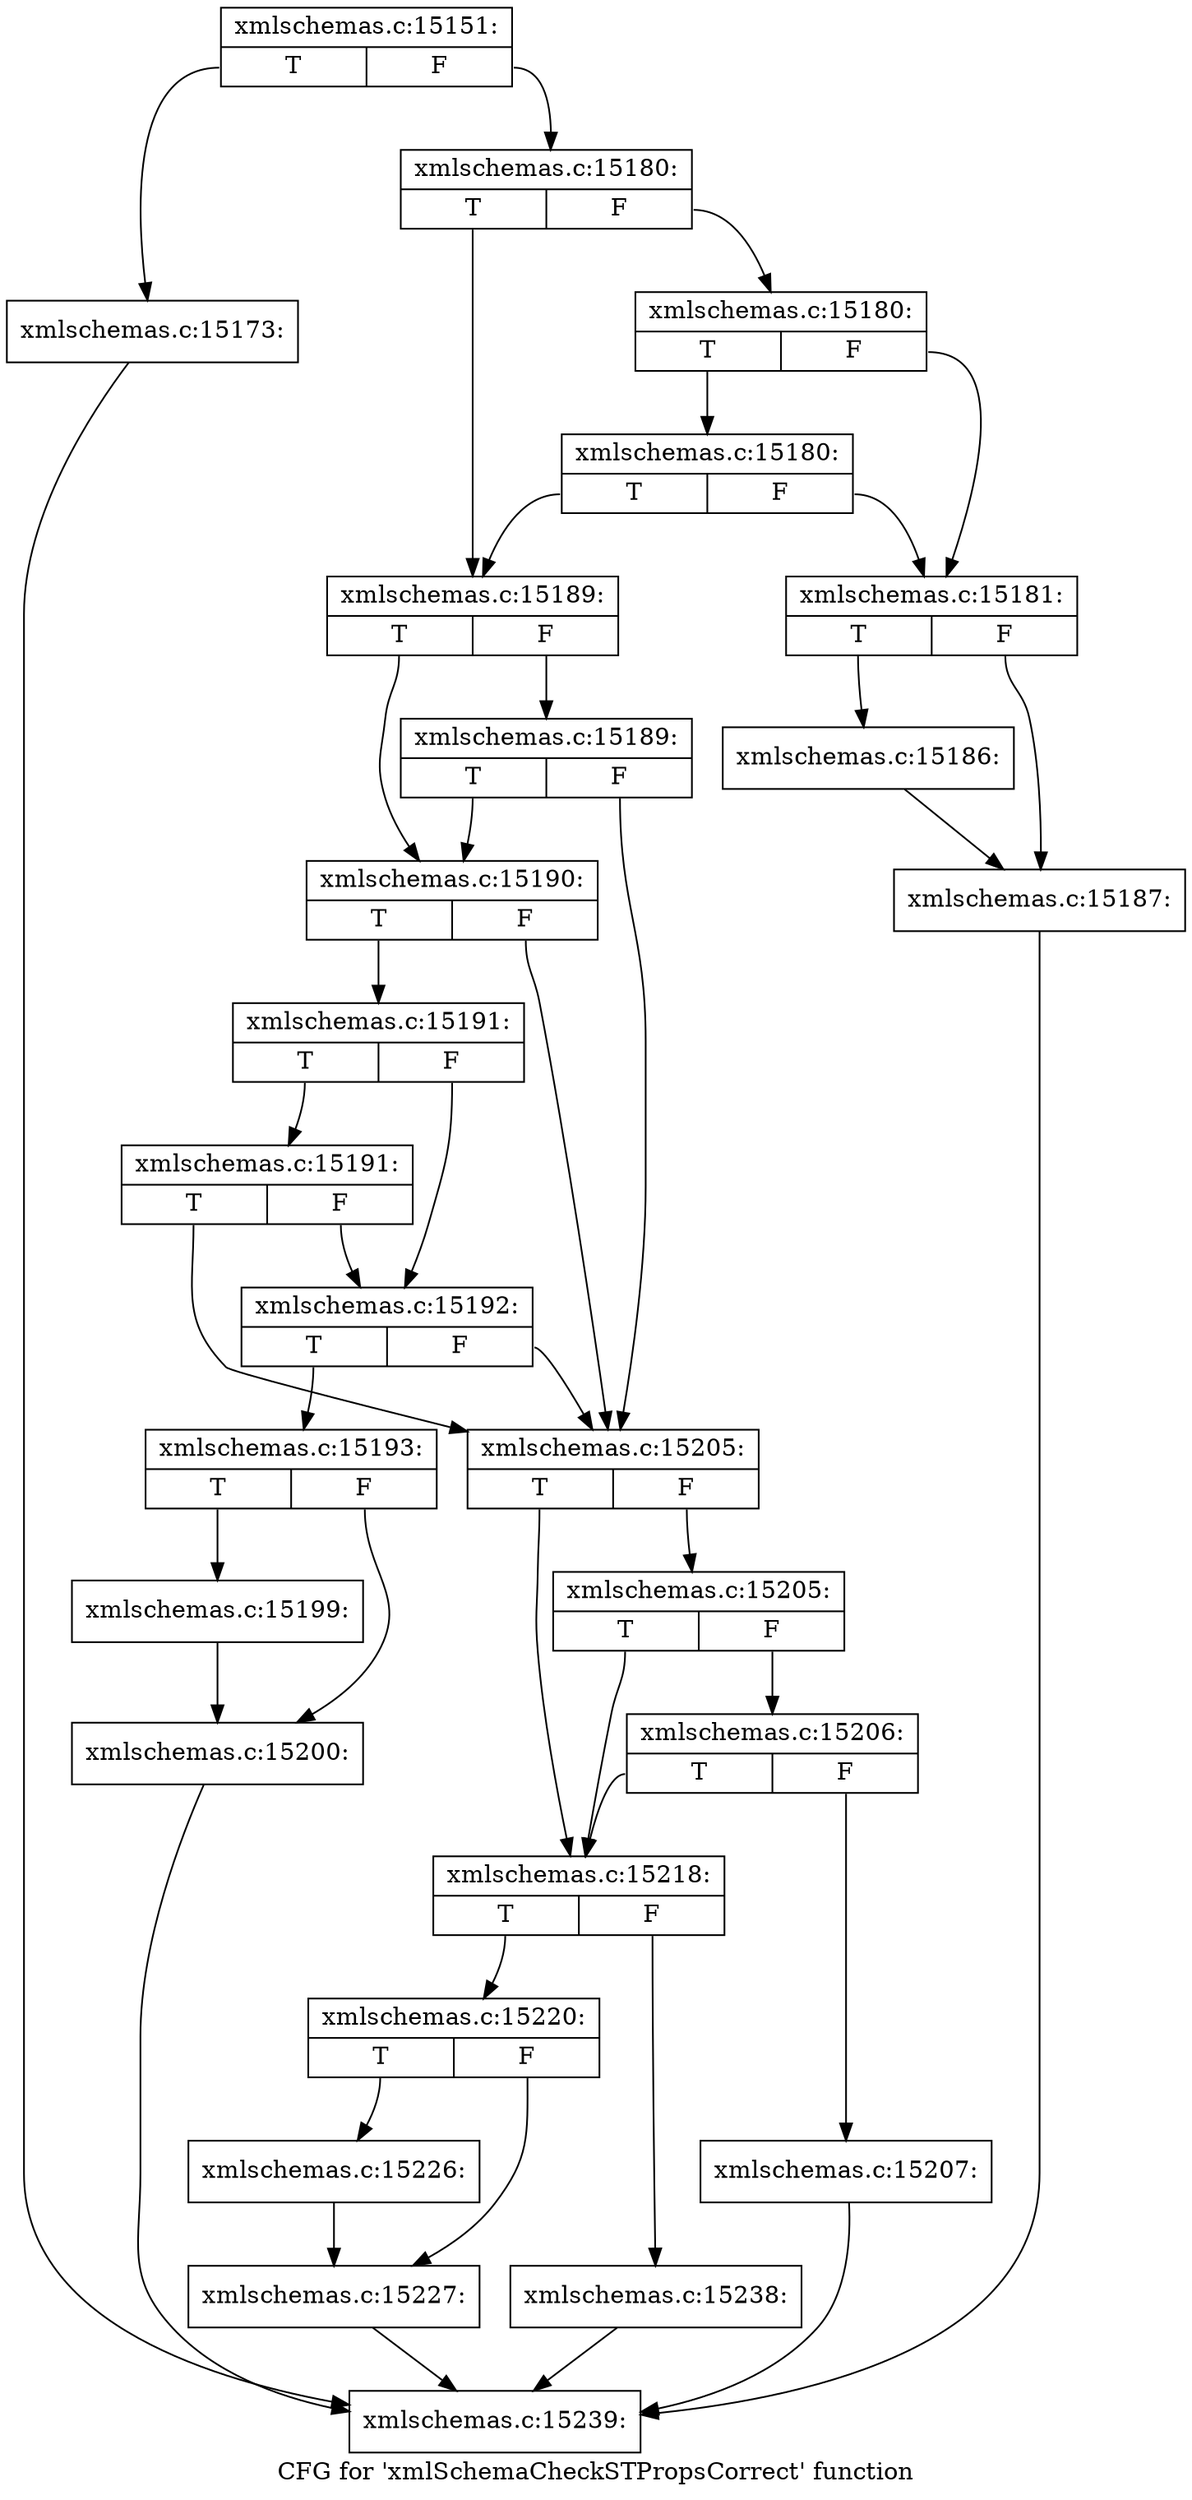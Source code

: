 digraph "CFG for 'xmlSchemaCheckSTPropsCorrect' function" {
	label="CFG for 'xmlSchemaCheckSTPropsCorrect' function";

	Node0x4b8ca00 [shape=record,label="{xmlschemas.c:15151:|{<s0>T|<s1>F}}"];
	Node0x4b8ca00:s0 -> Node0x514ce40;
	Node0x4b8ca00:s1 -> Node0x514ce90;
	Node0x514ce40 [shape=record,label="{xmlschemas.c:15173:}"];
	Node0x514ce40 -> Node0x514bfa0;
	Node0x514ce90 [shape=record,label="{xmlschemas.c:15180:|{<s0>T|<s1>F}}"];
	Node0x514ce90:s0 -> Node0x4ca4d10;
	Node0x514ce90:s1 -> Node0x4ca4d60;
	Node0x4ca4d60 [shape=record,label="{xmlschemas.c:15180:|{<s0>T|<s1>F}}"];
	Node0x4ca4d60:s0 -> Node0x4ca50b0;
	Node0x4ca4d60:s1 -> Node0x4ca4cc0;
	Node0x4ca50b0 [shape=record,label="{xmlschemas.c:15180:|{<s0>T|<s1>F}}"];
	Node0x4ca50b0:s0 -> Node0x4ca4d10;
	Node0x4ca50b0:s1 -> Node0x4ca4cc0;
	Node0x4ca4cc0 [shape=record,label="{xmlschemas.c:15181:|{<s0>T|<s1>F}}"];
	Node0x4ca4cc0:s0 -> Node0x4ca5db0;
	Node0x4ca4cc0:s1 -> Node0x4ca5e00;
	Node0x4ca5db0 [shape=record,label="{xmlschemas.c:15186:}"];
	Node0x4ca5db0 -> Node0x4ca5e00;
	Node0x4ca5e00 [shape=record,label="{xmlschemas.c:15187:}"];
	Node0x4ca5e00 -> Node0x514bfa0;
	Node0x4ca4d10 [shape=record,label="{xmlschemas.c:15189:|{<s0>T|<s1>F}}"];
	Node0x4ca4d10:s0 -> Node0x4ca6650;
	Node0x4ca4d10:s1 -> Node0x4ca66d0;
	Node0x4ca66d0 [shape=record,label="{xmlschemas.c:15189:|{<s0>T|<s1>F}}"];
	Node0x4ca66d0:s0 -> Node0x4ca6650;
	Node0x4ca66d0:s1 -> Node0x4ca6580;
	Node0x4ca6650 [shape=record,label="{xmlschemas.c:15190:|{<s0>T|<s1>F}}"];
	Node0x4ca6650:s0 -> Node0x4ca65d0;
	Node0x4ca6650:s1 -> Node0x4ca6580;
	Node0x4ca65d0 [shape=record,label="{xmlschemas.c:15191:|{<s0>T|<s1>F}}"];
	Node0x4ca65d0:s0 -> Node0x4ca71f0;
	Node0x4ca65d0:s1 -> Node0x4ca7170;
	Node0x4ca71f0 [shape=record,label="{xmlschemas.c:15191:|{<s0>T|<s1>F}}"];
	Node0x4ca71f0:s0 -> Node0x4ca6580;
	Node0x4ca71f0:s1 -> Node0x4ca7170;
	Node0x4ca7170 [shape=record,label="{xmlschemas.c:15192:|{<s0>T|<s1>F}}"];
	Node0x4ca7170:s0 -> Node0x4ca6530;
	Node0x4ca7170:s1 -> Node0x4ca6580;
	Node0x4ca6530 [shape=record,label="{xmlschemas.c:15193:|{<s0>T|<s1>F}}"];
	Node0x4ca6530:s0 -> Node0x5153f50;
	Node0x4ca6530:s1 -> Node0x5153fa0;
	Node0x5153f50 [shape=record,label="{xmlschemas.c:15199:}"];
	Node0x5153f50 -> Node0x5153fa0;
	Node0x5153fa0 [shape=record,label="{xmlschemas.c:15200:}"];
	Node0x5153fa0 -> Node0x514bfa0;
	Node0x4ca6580 [shape=record,label="{xmlschemas.c:15205:|{<s0>T|<s1>F}}"];
	Node0x4ca6580:s0 -> Node0x5154750;
	Node0x4ca6580:s1 -> Node0x5154820;
	Node0x5154820 [shape=record,label="{xmlschemas.c:15205:|{<s0>T|<s1>F}}"];
	Node0x5154820:s0 -> Node0x5154750;
	Node0x5154820:s1 -> Node0x51547a0;
	Node0x51547a0 [shape=record,label="{xmlschemas.c:15206:|{<s0>T|<s1>F}}"];
	Node0x51547a0:s0 -> Node0x5154750;
	Node0x51547a0:s1 -> Node0x5154700;
	Node0x5154700 [shape=record,label="{xmlschemas.c:15207:}"];
	Node0x5154700 -> Node0x514bfa0;
	Node0x5154750 [shape=record,label="{xmlschemas.c:15218:|{<s0>T|<s1>F}}"];
	Node0x5154750:s0 -> Node0x5155a80;
	Node0x5154750:s1 -> Node0x5155ad0;
	Node0x5155a80 [shape=record,label="{xmlschemas.c:15220:|{<s0>T|<s1>F}}"];
	Node0x5155a80:s0 -> Node0x5156400;
	Node0x5155a80:s1 -> Node0x5156d20;
	Node0x5156400 [shape=record,label="{xmlschemas.c:15226:}"];
	Node0x5156400 -> Node0x5156d20;
	Node0x5156d20 [shape=record,label="{xmlschemas.c:15227:}"];
	Node0x5156d20 -> Node0x514bfa0;
	Node0x5155ad0 [shape=record,label="{xmlschemas.c:15238:}"];
	Node0x5155ad0 -> Node0x514bfa0;
	Node0x514bfa0 [shape=record,label="{xmlschemas.c:15239:}"];
}
